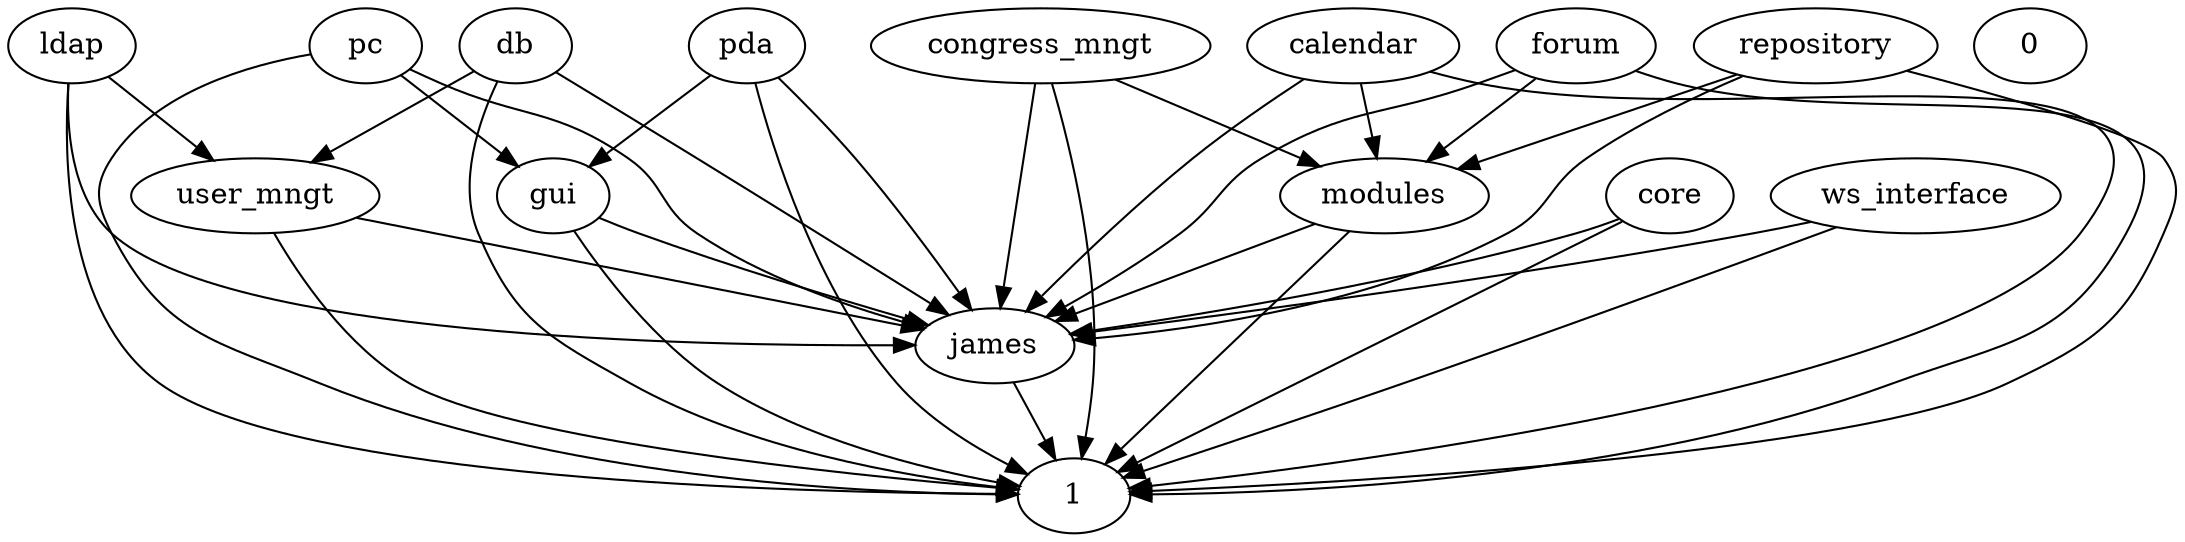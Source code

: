 digraph G {
  pc;
  ldap;
  modules;
  congress_mngt;
  james;
  calendar;
  core;
  forum;
  user_mngt;
  gui;
  ws_interface;
  0;
  repository;
  pda;
  db;
  1;
  calendar -> modules;
  user_mngt -> james;
  pda -> gui;
  congress_mngt -> modules;
  ldap -> user_mngt;
  james -> 1;
  core -> james;
  repository -> modules;
  db -> user_mngt;
  ws_interface -> james;
  gui -> james;
  modules -> james;
  forum -> modules;
  pc -> gui;
  pc -> james;
  ldap -> james;
  modules -> 1;
  congress_mngt -> james;
  congress_mngt -> 1;
  calendar -> james;
  calendar -> 1;
  core -> 1;
  forum -> james;
  forum -> 1;
  user_mngt -> 1;
  gui -> 1;
  ws_interface -> 1;
  repository -> james;
  repository -> 1;
  pda -> james;
  pda -> 1;
  db -> james;
  db -> 1;
  pc -> 1;
  ldap -> 1;
}
